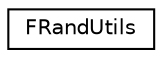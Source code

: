 digraph "Graphical Class Hierarchy"
{
  edge [fontname="Helvetica",fontsize="10",labelfontname="Helvetica",labelfontsize="10"];
  node [fontname="Helvetica",fontsize="10",shape=record];
  rankdir="LR";
  Node1 [label="FRandUtils",height=0.2,width=0.4,color="black", fillcolor="white", style="filled",URL="$struct_f_rand_utils.html"];
}
